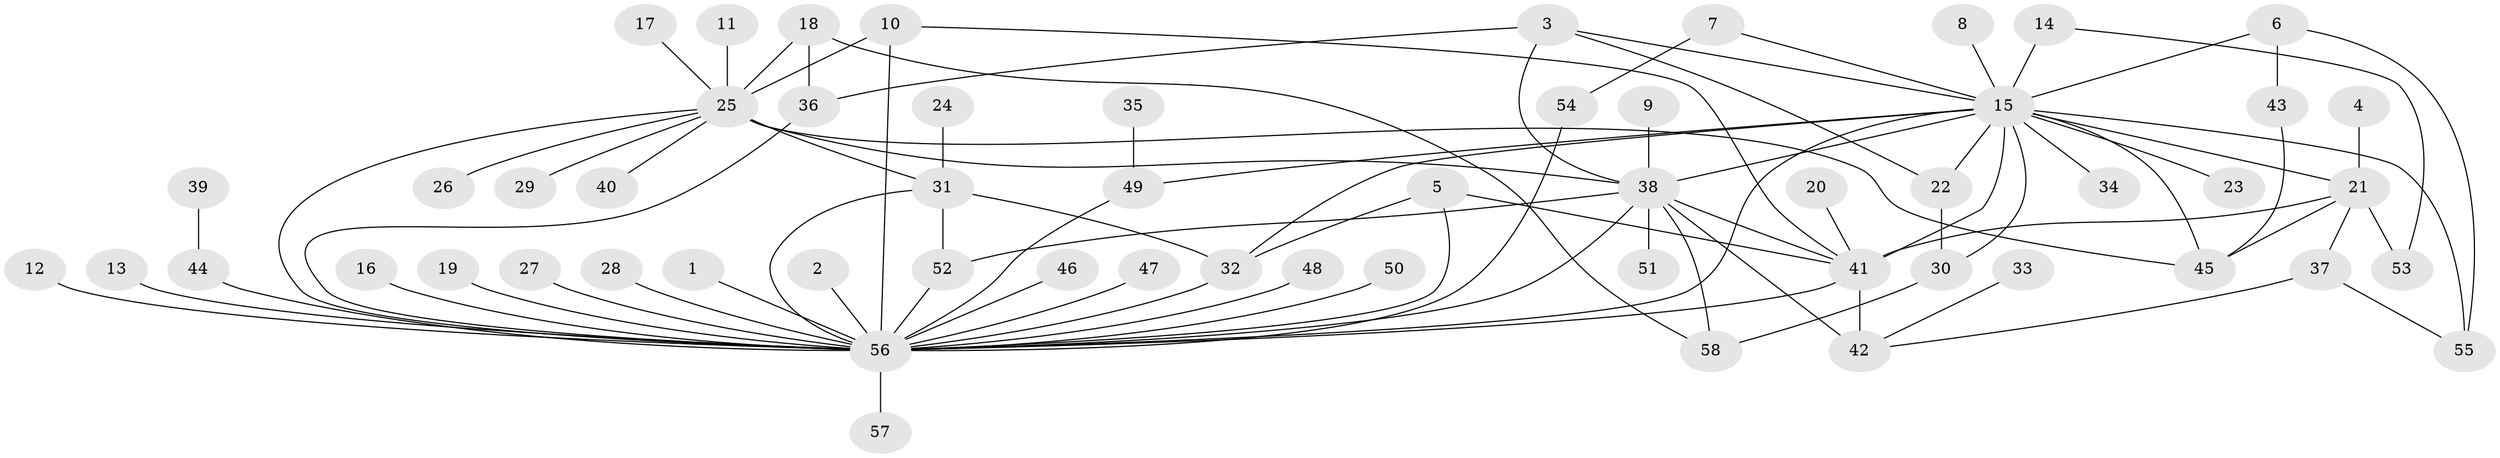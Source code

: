 // original degree distribution, {25: 0.008620689655172414, 16: 0.008620689655172414, 8: 0.017241379310344827, 11: 0.017241379310344827, 10: 0.008620689655172414, 3: 0.12931034482758622, 2: 0.22413793103448276, 5: 0.06896551724137931, 1: 0.4482758620689655, 4: 0.06896551724137931}
// Generated by graph-tools (version 1.1) at 2025/49/03/09/25 03:49:59]
// undirected, 58 vertices, 88 edges
graph export_dot {
graph [start="1"]
  node [color=gray90,style=filled];
  1;
  2;
  3;
  4;
  5;
  6;
  7;
  8;
  9;
  10;
  11;
  12;
  13;
  14;
  15;
  16;
  17;
  18;
  19;
  20;
  21;
  22;
  23;
  24;
  25;
  26;
  27;
  28;
  29;
  30;
  31;
  32;
  33;
  34;
  35;
  36;
  37;
  38;
  39;
  40;
  41;
  42;
  43;
  44;
  45;
  46;
  47;
  48;
  49;
  50;
  51;
  52;
  53;
  54;
  55;
  56;
  57;
  58;
  1 -- 56 [weight=1.0];
  2 -- 56 [weight=1.0];
  3 -- 15 [weight=1.0];
  3 -- 22 [weight=1.0];
  3 -- 36 [weight=1.0];
  3 -- 38 [weight=1.0];
  4 -- 21 [weight=1.0];
  5 -- 32 [weight=1.0];
  5 -- 41 [weight=1.0];
  5 -- 56 [weight=1.0];
  6 -- 15 [weight=1.0];
  6 -- 43 [weight=1.0];
  6 -- 55 [weight=1.0];
  7 -- 15 [weight=1.0];
  7 -- 54 [weight=1.0];
  8 -- 15 [weight=1.0];
  9 -- 38 [weight=1.0];
  10 -- 25 [weight=1.0];
  10 -- 41 [weight=1.0];
  10 -- 56 [weight=1.0];
  11 -- 25 [weight=1.0];
  12 -- 56 [weight=1.0];
  13 -- 56 [weight=1.0];
  14 -- 15 [weight=2.0];
  14 -- 53 [weight=1.0];
  15 -- 21 [weight=1.0];
  15 -- 22 [weight=1.0];
  15 -- 23 [weight=1.0];
  15 -- 30 [weight=1.0];
  15 -- 32 [weight=1.0];
  15 -- 34 [weight=1.0];
  15 -- 38 [weight=1.0];
  15 -- 41 [weight=2.0];
  15 -- 45 [weight=1.0];
  15 -- 49 [weight=1.0];
  15 -- 55 [weight=1.0];
  15 -- 56 [weight=1.0];
  16 -- 56 [weight=1.0];
  17 -- 25 [weight=1.0];
  18 -- 25 [weight=1.0];
  18 -- 36 [weight=1.0];
  18 -- 58 [weight=1.0];
  19 -- 56 [weight=1.0];
  20 -- 41 [weight=1.0];
  21 -- 37 [weight=1.0];
  21 -- 41 [weight=1.0];
  21 -- 45 [weight=1.0];
  21 -- 53 [weight=1.0];
  22 -- 30 [weight=1.0];
  24 -- 31 [weight=1.0];
  25 -- 26 [weight=1.0];
  25 -- 29 [weight=1.0];
  25 -- 31 [weight=1.0];
  25 -- 38 [weight=1.0];
  25 -- 40 [weight=1.0];
  25 -- 45 [weight=1.0];
  25 -- 56 [weight=1.0];
  27 -- 56 [weight=1.0];
  28 -- 56 [weight=1.0];
  30 -- 58 [weight=1.0];
  31 -- 32 [weight=2.0];
  31 -- 52 [weight=1.0];
  31 -- 56 [weight=1.0];
  32 -- 56 [weight=1.0];
  33 -- 42 [weight=1.0];
  35 -- 49 [weight=1.0];
  36 -- 56 [weight=1.0];
  37 -- 42 [weight=1.0];
  37 -- 55 [weight=1.0];
  38 -- 41 [weight=1.0];
  38 -- 42 [weight=2.0];
  38 -- 51 [weight=1.0];
  38 -- 52 [weight=1.0];
  38 -- 56 [weight=1.0];
  38 -- 58 [weight=2.0];
  39 -- 44 [weight=1.0];
  41 -- 42 [weight=1.0];
  41 -- 56 [weight=1.0];
  43 -- 45 [weight=1.0];
  44 -- 56 [weight=1.0];
  46 -- 56 [weight=1.0];
  47 -- 56 [weight=1.0];
  48 -- 56 [weight=1.0];
  49 -- 56 [weight=1.0];
  50 -- 56 [weight=1.0];
  52 -- 56 [weight=1.0];
  54 -- 56 [weight=1.0];
  56 -- 57 [weight=1.0];
}
